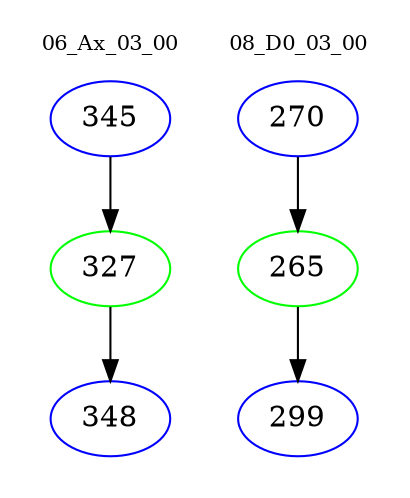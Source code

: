 digraph{
subgraph cluster_0 {
color = white
label = "06_Ax_03_00";
fontsize=10;
T0_345 [label="345", color="blue"]
T0_345 -> T0_327 [color="black"]
T0_327 [label="327", color="green"]
T0_327 -> T0_348 [color="black"]
T0_348 [label="348", color="blue"]
}
subgraph cluster_1 {
color = white
label = "08_D0_03_00";
fontsize=10;
T1_270 [label="270", color="blue"]
T1_270 -> T1_265 [color="black"]
T1_265 [label="265", color="green"]
T1_265 -> T1_299 [color="black"]
T1_299 [label="299", color="blue"]
}
}
